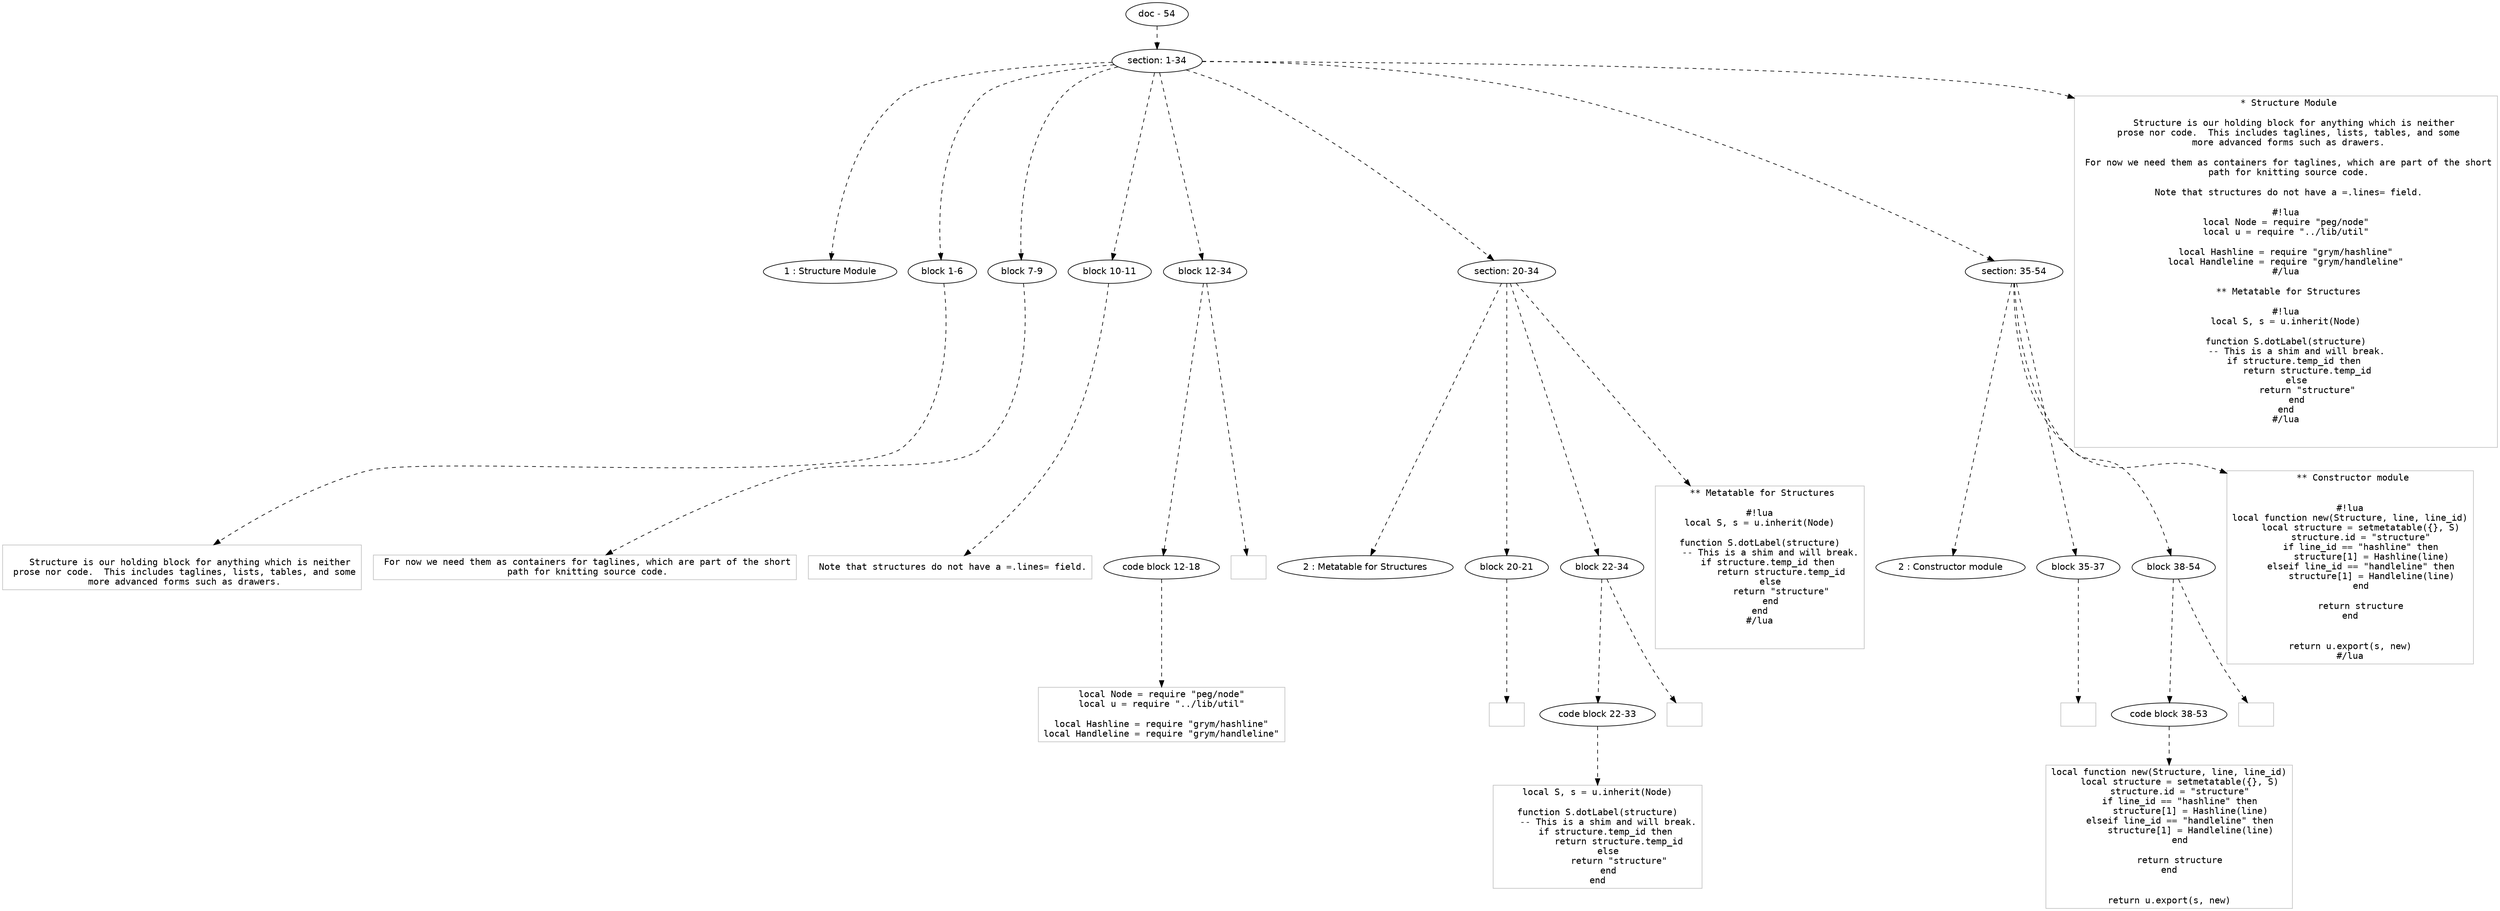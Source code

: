 digraph hierarchy {

node [fontname=Helvetica]
edge [style=dashed]

doc_0 [label="doc - 54"]


doc_0 -> { section_1}
{rank=same; section_1}

section_1 [label="section: 1-34"]


section_1 -> { header_2 block_3 block_4 block_5 block_6 section_7 section_8}
{rank=same; header_2 block_3 block_4 block_5 block_6 section_7 section_8}

header_2 [label="1 : Structure Module"]

block_3 [label="block 1-6"]

block_4 [label="block 7-9"]

block_5 [label="block 10-11"]

block_6 [label="block 12-34"]

section_7 [label="section: 20-34"]

section_8 [label="section: 35-54"]


block_3 -> leaf_9
leaf_9  [color=Gray,shape=rectangle,fontname=Inconsolata,label="
   Structure is our holding block for anything which is neither
 prose nor code.  This includes taglines, lists, tables, and some
 more advanced forms such as drawers.
"]
block_4 -> leaf_10
leaf_10  [color=Gray,shape=rectangle,fontname=Inconsolata,label=" For now we need them as containers for taglines, which are part of the short
 path for knitting source code.
"]
block_5 -> leaf_11
leaf_11  [color=Gray,shape=rectangle,fontname=Inconsolata,label=" Note that structures do not have a =.lines= field.
"]
block_6 -> { codeblock_12}
{rank=same; codeblock_12}

codeblock_12 [label="code block 12-18"]


codeblock_12 -> leaf_13
leaf_13  [color=Gray,shape=rectangle,fontname=Inconsolata,label="local Node = require \"peg/node\"
local u = require \"../lib/util\"

local Hashline = require \"grym/hashline\"
local Handleline = require \"grym/handleline\""]
block_6 -> leaf_14
leaf_14  [color=Gray,shape=rectangle,fontname=Inconsolata,label=""]
section_7 -> { header_15 block_16 block_17}
{rank=same; header_15 block_16 block_17}

header_15 [label="2 : Metatable for Structures"]

block_16 [label="block 20-21"]

block_17 [label="block 22-34"]


block_16 -> leaf_18
leaf_18  [color=Gray,shape=rectangle,fontname=Inconsolata,label=""]
block_17 -> { codeblock_19}
{rank=same; codeblock_19}

codeblock_19 [label="code block 22-33"]


codeblock_19 -> leaf_20
leaf_20  [color=Gray,shape=rectangle,fontname=Inconsolata,label="local S, s = u.inherit(Node)

function S.dotLabel(structure)
    -- This is a shim and will break.
    if structure.temp_id then 
        return structure.temp_id
    else
        return \"structure\"
    end
end"]
block_17 -> leaf_21
leaf_21  [color=Gray,shape=rectangle,fontname=Inconsolata,label=""]
section_7 -> leaf_22
leaf_22  [color=Gray,shape=rectangle,fontname=Inconsolata,label=" ** Metatable for Structures

#!lua
local S, s = u.inherit(Node)

function S.dotLabel(structure)
    -- This is a shim and will break.
    if structure.temp_id then 
        return structure.temp_id
    else
        return \"structure\"
    end
end
#/lua

 "]
section_8 -> { header_23 block_24 block_25}
{rank=same; header_23 block_24 block_25}

header_23 [label="2 : Constructor module"]

block_24 [label="block 35-37"]

block_25 [label="block 38-54"]


block_24 -> leaf_26
leaf_26  [color=Gray,shape=rectangle,fontname=Inconsolata,label="
"]
block_25 -> { codeblock_27}
{rank=same; codeblock_27}

codeblock_27 [label="code block 38-53"]


codeblock_27 -> leaf_28
leaf_28  [color=Gray,shape=rectangle,fontname=Inconsolata,label="local function new(Structure, line, line_id)
    local structure = setmetatable({}, S)
    structure.id = \"structure\"
    if line_id == \"hashline\" then
        structure[1] = Hashline(line)
    elseif line_id == \"handleline\" then
        structure[1] = Handleline(line)
    end

    return structure
end


return u.export(s, new)"]
block_25 -> leaf_29
leaf_29  [color=Gray,shape=rectangle,fontname=Inconsolata,label=""]
section_8 -> leaf_30
leaf_30  [color=Gray,shape=rectangle,fontname=Inconsolata,label=" ** Constructor module


#!lua
local function new(Structure, line, line_id)
    local structure = setmetatable({}, S)
    structure.id = \"structure\"
    if line_id == \"hashline\" then
        structure[1] = Hashline(line)
    elseif line_id == \"handleline\" then
        structure[1] = Handleline(line)
    end

    return structure
end


return u.export(s, new)
#/lua"]
section_1 -> leaf_31
leaf_31  [color=Gray,shape=rectangle,fontname=Inconsolata,label=" * Structure Module

   Structure is our holding block for anything which is neither
 prose nor code.  This includes taglines, lists, tables, and some
 more advanced forms such as drawers.

 For now we need them as containers for taglines, which are part of the short
 path for knitting source code.

 Note that structures do not have a =.lines= field.

#!lua
local Node = require \"peg/node\"
local u = require \"../lib/util\"

local Hashline = require \"grym/hashline\"
local Handleline = require \"grym/handleline\"
#/lua

 ** Metatable for Structures

#!lua
local S, s = u.inherit(Node)

function S.dotLabel(structure)
    -- This is a shim and will break.
    if structure.temp_id then 
        return structure.temp_id
    else
        return \"structure\"
    end
end
#/lua

 "]

}

